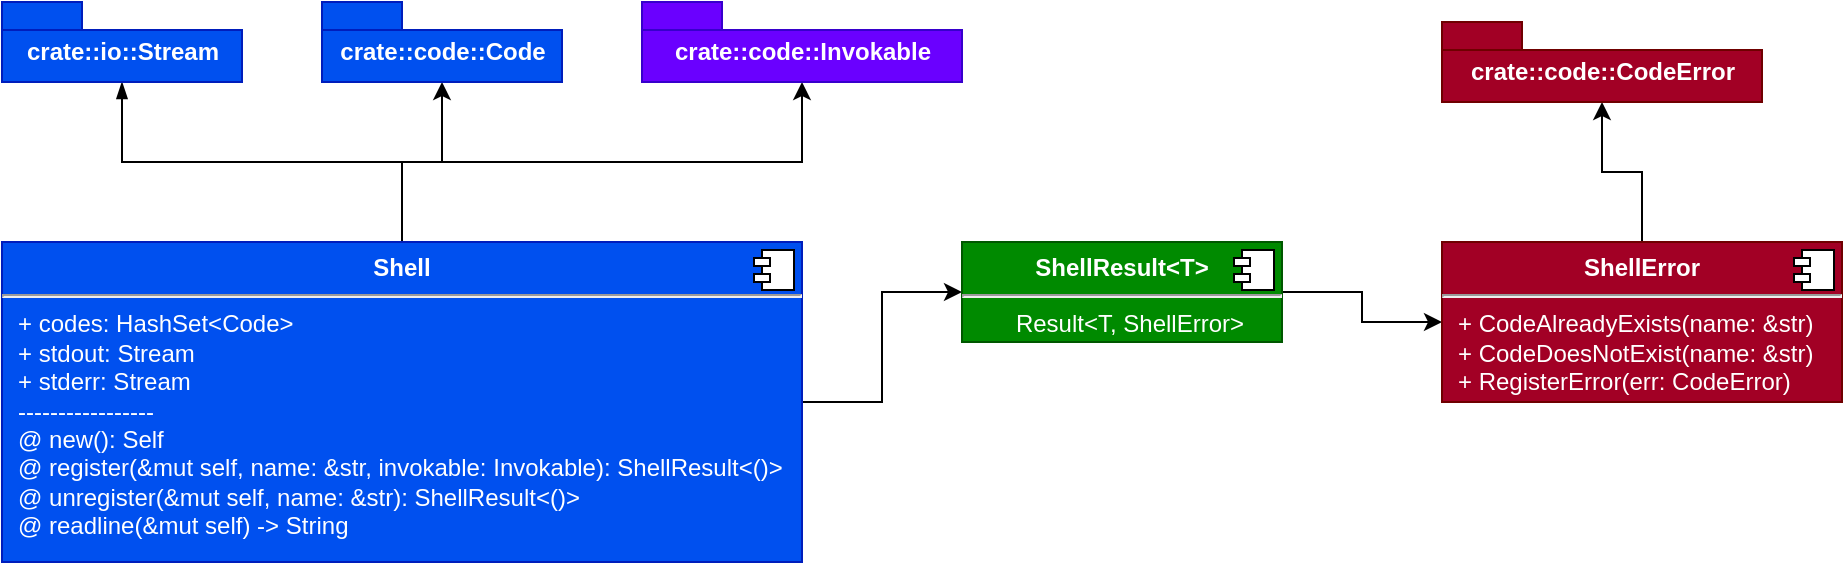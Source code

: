 <mxfile version="13.2.4" type="device" pages="3"><diagram id="bq3d0rA2AJhD095M2U3_" name="crate"><mxGraphModel dx="890" dy="592" grid="1" gridSize="10" guides="1" tooltips="1" connect="1" arrows="1" fold="1" page="1" pageScale="1" pageWidth="850" pageHeight="1100" math="0" shadow="0"><root><mxCell id="0"/><mxCell id="1" parent="0"/><mxCell id="w2-8D5NqQDbDJa1svSdK-9" style="edgeStyle=orthogonalEdgeStyle;rounded=0;orthogonalLoop=1;jettySize=auto;html=1;endArrow=blockThin;endFill=1;" edge="1" parent="1" source="w2-8D5NqQDbDJa1svSdK-1" target="w2-8D5NqQDbDJa1svSdK-3"><mxGeometry relative="1" as="geometry"/></mxCell><mxCell id="w2-8D5NqQDbDJa1svSdK-12" style="edgeStyle=orthogonalEdgeStyle;rounded=0;orthogonalLoop=1;jettySize=auto;html=1;endArrow=classic;endFill=1;exitX=0.5;exitY=0;exitDx=0;exitDy=0;" edge="1" parent="1" source="w2-8D5NqQDbDJa1svSdK-1" target="w2-8D5NqQDbDJa1svSdK-6"><mxGeometry relative="1" as="geometry"/></mxCell><mxCell id="w2-8D5NqQDbDJa1svSdK-13" style="edgeStyle=orthogonalEdgeStyle;rounded=0;orthogonalLoop=1;jettySize=auto;html=1;endArrow=classic;endFill=1;exitX=0.5;exitY=0;exitDx=0;exitDy=0;" edge="1" parent="1" source="w2-8D5NqQDbDJa1svSdK-1" target="w2-8D5NqQDbDJa1svSdK-7"><mxGeometry relative="1" as="geometry"/></mxCell><mxCell id="w2-8D5NqQDbDJa1svSdK-18" style="edgeStyle=orthogonalEdgeStyle;rounded=0;orthogonalLoop=1;jettySize=auto;html=1;endArrow=classic;endFill=1;" edge="1" parent="1" source="w2-8D5NqQDbDJa1svSdK-1" target="w2-8D5NqQDbDJa1svSdK-14"><mxGeometry relative="1" as="geometry"/></mxCell><mxCell id="w2-8D5NqQDbDJa1svSdK-1" value="&lt;p style=&quot;margin: 0px ; margin-top: 6px ; text-align: center&quot;&gt;&lt;b&gt;Shell&lt;/b&gt;&lt;br&gt;&lt;/p&gt;&lt;hr&gt;&lt;p style=&quot;margin: 0px ; margin-left: 8px&quot;&gt;+ codes: HashSet&amp;lt;Code&amp;gt;&lt;br&gt;&lt;/p&gt;&lt;p style=&quot;margin: 0px ; margin-left: 8px&quot;&gt;+ stdout: Stream&lt;br&gt;&lt;/p&gt;&lt;p style=&quot;margin: 0px ; margin-left: 8px&quot;&gt;+ stderr: Stream&lt;/p&gt;&lt;p style=&quot;margin: 0px ; margin-left: 8px&quot;&gt;-----------------&lt;/p&gt;&lt;p style=&quot;margin: 0px ; margin-left: 8px&quot;&gt;@ new(): Self&lt;/p&gt;&lt;p style=&quot;margin: 0px ; margin-left: 8px&quot;&gt;@ register(&amp;amp;mut self, name: &amp;amp;str, invokable: Invokable): ShellResult&amp;lt;()&amp;gt;&lt;br&gt;&lt;/p&gt;&lt;p style=&quot;margin: 0px ; margin-left: 8px&quot;&gt;@ unregister(&amp;amp;mut self, name: &amp;amp;str): ShellResult&amp;lt;()&amp;gt;&lt;/p&gt;&lt;p style=&quot;margin: 0px ; margin-left: 8px&quot;&gt;@ readline(&amp;amp;mut self) -&amp;gt; String&lt;br&gt;&lt;/p&gt;" style="align=left;overflow=fill;html=1;dropTarget=0;fillColor=#0050ef;strokeColor=#001DBC;fontColor=#ffffff;" vertex="1" parent="1"><mxGeometry x="40" y="160" width="400" height="160" as="geometry"/></mxCell><mxCell id="w2-8D5NqQDbDJa1svSdK-2" value="" style="shape=component;jettyWidth=8;jettyHeight=4;" vertex="1" parent="w2-8D5NqQDbDJa1svSdK-1"><mxGeometry x="1" width="20" height="20" relative="1" as="geometry"><mxPoint x="-24" y="4" as="offset"/></mxGeometry></mxCell><mxCell id="w2-8D5NqQDbDJa1svSdK-3" value="crate::io::Stream" style="shape=folder;fontStyle=1;spacingTop=10;tabWidth=40;tabHeight=14;tabPosition=left;html=1;fillColor=#0050ef;strokeColor=#001DBC;fontColor=#ffffff;" vertex="1" parent="1"><mxGeometry x="40" y="40" width="120" height="40" as="geometry"/></mxCell><mxCell id="w2-8D5NqQDbDJa1svSdK-6" value="crate::code::Code" style="shape=folder;fontStyle=1;spacingTop=10;tabWidth=40;tabHeight=14;tabPosition=left;html=1;fillColor=#0050ef;strokeColor=#001DBC;fontColor=#ffffff;" vertex="1" parent="1"><mxGeometry x="200" y="40" width="120" height="40" as="geometry"/></mxCell><mxCell id="w2-8D5NqQDbDJa1svSdK-7" value="crate::code::Invokable" style="shape=folder;fontStyle=1;spacingTop=10;tabWidth=40;tabHeight=14;tabPosition=left;html=1;fillColor=#6a00ff;strokeColor=#3700CC;fontColor=#ffffff;" vertex="1" parent="1"><mxGeometry x="360" y="40" width="160" height="40" as="geometry"/></mxCell><mxCell id="w2-8D5NqQDbDJa1svSdK-20" style="edgeStyle=orthogonalEdgeStyle;rounded=0;orthogonalLoop=1;jettySize=auto;html=1;endArrow=classic;endFill=1;" edge="1" parent="1" source="w2-8D5NqQDbDJa1svSdK-14" target="w2-8D5NqQDbDJa1svSdK-16"><mxGeometry relative="1" as="geometry"/></mxCell><mxCell id="w2-8D5NqQDbDJa1svSdK-14" value="&lt;p style=&quot;margin: 0px ; margin-top: 6px ; text-align: center&quot;&gt;&lt;b&gt;ShellResult&amp;lt;T&amp;gt;&lt;/b&gt;&lt;/p&gt;&lt;hr&gt;&lt;p style=&quot;margin: 0px ; margin-left: 8px&quot; align=&quot;center&quot;&gt;Result&amp;lt;T, ShellError&amp;gt;&lt;br&gt;&lt;/p&gt;" style="align=left;overflow=fill;html=1;dropTarget=0;fillColor=#008a00;strokeColor=#005700;fontColor=#ffffff;" vertex="1" parent="1"><mxGeometry x="520" y="160" width="160" height="50" as="geometry"/></mxCell><mxCell id="w2-8D5NqQDbDJa1svSdK-15" value="" style="shape=component;jettyWidth=8;jettyHeight=4;" vertex="1" parent="w2-8D5NqQDbDJa1svSdK-14"><mxGeometry x="1" width="20" height="20" relative="1" as="geometry"><mxPoint x="-24" y="4" as="offset"/></mxGeometry></mxCell><mxCell id="w2-8D5NqQDbDJa1svSdK-22" style="edgeStyle=orthogonalEdgeStyle;rounded=0;orthogonalLoop=1;jettySize=auto;html=1;endArrow=classic;endFill=1;" edge="1" parent="1" source="w2-8D5NqQDbDJa1svSdK-16" target="w2-8D5NqQDbDJa1svSdK-21"><mxGeometry relative="1" as="geometry"/></mxCell><mxCell id="w2-8D5NqQDbDJa1svSdK-16" value="&lt;p style=&quot;margin: 0px ; margin-top: 6px ; text-align: center&quot;&gt;&lt;b&gt;ShellError&lt;/b&gt;&lt;/p&gt;&lt;hr&gt;&lt;p style=&quot;margin: 0px ; margin-left: 8px&quot;&gt;+ CodeAlreadyExists(name: &amp;amp;str)&lt;/p&gt;&lt;p style=&quot;margin: 0px ; margin-left: 8px&quot;&gt;+ CodeDoesNotExist(name: &amp;amp;str)&lt;/p&gt;&lt;p style=&quot;margin: 0px ; margin-left: 8px&quot;&gt;+ RegisterError(err: CodeError)&lt;br&gt;&lt;/p&gt;" style="align=left;overflow=fill;html=1;dropTarget=0;fillColor=#a20025;strokeColor=#6F0000;fontColor=#ffffff;" vertex="1" parent="1"><mxGeometry x="760" y="160" width="200" height="80" as="geometry"/></mxCell><mxCell id="w2-8D5NqQDbDJa1svSdK-17" value="" style="shape=component;jettyWidth=8;jettyHeight=4;" vertex="1" parent="w2-8D5NqQDbDJa1svSdK-16"><mxGeometry x="1" width="20" height="20" relative="1" as="geometry"><mxPoint x="-24" y="4" as="offset"/></mxGeometry></mxCell><mxCell id="w2-8D5NqQDbDJa1svSdK-21" value="crate::code::CodeError" style="shape=folder;fontStyle=1;spacingTop=10;tabWidth=40;tabHeight=14;tabPosition=left;html=1;fillColor=#a20025;strokeColor=#6F0000;fontColor=#ffffff;" vertex="1" parent="1"><mxGeometry x="760" y="50" width="160" height="40" as="geometry"/></mxCell></root></mxGraphModel></diagram><diagram id="BNhJVEN-xQ2Yl0D4aTkF" name="crate::io"><mxGraphModel dx="890" dy="592" grid="1" gridSize="10" guides="1" tooltips="1" connect="1" arrows="1" fold="1" page="1" pageScale="1" pageWidth="850" pageHeight="1100" math="0" shadow="0"><root><mxCell id="cjNmxnMCaavuKjtYACY7-0"/><mxCell id="cjNmxnMCaavuKjtYACY7-1" parent="cjNmxnMCaavuKjtYACY7-0"/><mxCell id="WAgHyG9vZk37UKSm7rId-0" value="&lt;p style=&quot;margin: 0px ; margin-top: 6px ; text-align: center&quot;&gt;&lt;b&gt;Stream&lt;/b&gt;&lt;/p&gt;&lt;hr&gt;&lt;p style=&quot;margin: 0px ; margin-left: 8px&quot;&gt;+ buffer: Vec&amp;lt;u8&amp;gt;&lt;/p&gt;&lt;p style=&quot;margin: 0px ; margin-left: 8px&quot;&gt;--------------------&lt;/p&gt;&lt;p style=&quot;margin: 0px ; margin-left: 8px&quot;&gt;impl std::io::Read for Stream&lt;/p&gt;&lt;p style=&quot;margin: 0px ; margin-left: 8px&quot;&gt;impl std::io::Write for Stream&lt;br&gt;&lt;/p&gt;" style="align=left;overflow=fill;html=1;dropTarget=0;fillColor=#0050ef;strokeColor=#001DBC;fontColor=#ffffff;" vertex="1" parent="cjNmxnMCaavuKjtYACY7-1"><mxGeometry x="40" y="40" width="180" height="120" as="geometry"/></mxCell><mxCell id="WAgHyG9vZk37UKSm7rId-1" value="" style="shape=component;jettyWidth=8;jettyHeight=4;" vertex="1" parent="WAgHyG9vZk37UKSm7rId-0"><mxGeometry x="1" width="20" height="20" relative="1" as="geometry"><mxPoint x="-24" y="4" as="offset"/></mxGeometry></mxCell></root></mxGraphModel></diagram><diagram id="VIsX6pew7umVINMZpbyw" name="crate::code"><mxGraphModel dx="890" dy="592" grid="1" gridSize="10" guides="1" tooltips="1" connect="1" arrows="1" fold="1" page="1" pageScale="1" pageWidth="850" pageHeight="1100" math="0" shadow="0"><root><mxCell id="5cfEYVsOLgAKWUulIk8L-0"/><mxCell id="5cfEYVsOLgAKWUulIk8L-1" parent="5cfEYVsOLgAKWUulIk8L-0"/><mxCell id="S2VDOTqbQcI_QSHAuOs2-0" style="edgeStyle=orthogonalEdgeStyle;rounded=0;orthogonalLoop=1;jettySize=auto;html=1;endArrow=classic;endFill=1;" edge="1" parent="5cfEYVsOLgAKWUulIk8L-1" source="z1OqF3Nba_oBwPJo1qI9-0" target="fWP3elpJMDkex_Z6yw3y-0"><mxGeometry relative="1" as="geometry"/></mxCell><mxCell id="Q7WtTHLOasUDw8fHyEN7-3" style="edgeStyle=orthogonalEdgeStyle;rounded=0;orthogonalLoop=1;jettySize=auto;html=1;endArrow=classic;endFill=1;" edge="1" parent="5cfEYVsOLgAKWUulIk8L-1" source="z1OqF3Nba_oBwPJo1qI9-0" target="23MevSs1jOhv6Mef1K7a-0"><mxGeometry relative="1" as="geometry"/></mxCell><mxCell id="z1OqF3Nba_oBwPJo1qI9-0" value="&lt;p style=&quot;margin: 0px ; margin-top: 6px ; text-align: center&quot;&gt;&lt;b&gt;Code&lt;/b&gt;&lt;/p&gt;&lt;hr&gt;&lt;p style=&quot;margin: 0px ; margin-left: 8px&quot;&gt;+ name: &amp;amp;str&lt;/p&gt;&lt;p style=&quot;margin: 0px ; margin-left: 8px&quot;&gt;+ invokable: Invokable&lt;/p&gt;&lt;p style=&quot;margin: 0px ; margin-left: 8px&quot;&gt;------------&lt;/p&gt;&lt;p style=&quot;margin: 0px ; margin-left: 8px&quot;&gt;@ new(name: &amp;amp;str, invokable: Box&amp;lt;Invokable&amp;gt;) -&amp;gt; CodeResult&amp;lt;Self&amp;gt;&lt;/p&gt;" style="align=left;overflow=fill;html=1;dropTarget=0;fillColor=#0050ef;strokeColor=#001DBC;fontColor=#ffffff;" vertex="1" parent="5cfEYVsOLgAKWUulIk8L-1"><mxGeometry x="40" y="160" width="400" height="120" as="geometry"/></mxCell><mxCell id="z1OqF3Nba_oBwPJo1qI9-1" value="" style="shape=component;jettyWidth=8;jettyHeight=4;" vertex="1" parent="z1OqF3Nba_oBwPJo1qI9-0"><mxGeometry x="1" width="20" height="20" relative="1" as="geometry"><mxPoint x="-24" y="4" as="offset"/></mxGeometry></mxCell><mxCell id="fWP3elpJMDkex_Z6yw3y-0" value="&lt;p style=&quot;margin: 0px ; margin-top: 6px ; text-align: center&quot;&gt;&lt;b&gt;Invokable&lt;/b&gt;&lt;/p&gt;&lt;hr&gt;&lt;p style=&quot;margin: 0px ; margin-left: 8px&quot;&gt;@ invoke(&amp;amp;self, stdout: Box&amp;lt;Write&amp;gt;, stderr: Box&amp;lt;Write&amp;gt;, args: &amp;amp;str)&lt;br&gt;&lt;/p&gt;" style="align=left;overflow=fill;html=1;dropTarget=0;fillColor=#6a00ff;strokeColor=#3700CC;fontColor=#ffffff;" vertex="1" parent="5cfEYVsOLgAKWUulIk8L-1"><mxGeometry x="40" y="360" width="360" height="90" as="geometry"/></mxCell><mxCell id="fWP3elpJMDkex_Z6yw3y-1" value="" style="shape=component;jettyWidth=8;jettyHeight=4;" vertex="1" parent="fWP3elpJMDkex_Z6yw3y-0"><mxGeometry x="1" width="20" height="20" relative="1" as="geometry"><mxPoint x="-24" y="4" as="offset"/></mxGeometry></mxCell><mxCell id="Q7WtTHLOasUDw8fHyEN7-2" style="edgeStyle=orthogonalEdgeStyle;rounded=0;orthogonalLoop=1;jettySize=auto;html=1;endArrow=classic;endFill=1;" edge="1" parent="5cfEYVsOLgAKWUulIk8L-1" source="23MevSs1jOhv6Mef1K7a-0" target="Q7WtTHLOasUDw8fHyEN7-0"><mxGeometry relative="1" as="geometry"/></mxCell><mxCell id="23MevSs1jOhv6Mef1K7a-0" value="&lt;p style=&quot;margin: 0px ; margin-top: 6px ; text-align: center&quot;&gt;&lt;b&gt;CodeResult&amp;lt;T&amp;gt;&lt;/b&gt;&lt;/p&gt;&lt;hr&gt;&lt;p style=&quot;margin: 0px ; margin-left: 8px&quot; align=&quot;center&quot;&gt;Result&amp;lt;T, CodeError&amp;gt;&lt;br&gt;&lt;/p&gt;" style="align=left;overflow=fill;html=1;dropTarget=0;fillColor=#008a00;strokeColor=#005700;fontColor=#ffffff;" vertex="1" parent="5cfEYVsOLgAKWUulIk8L-1"><mxGeometry x="40" y="40" width="180" height="50" as="geometry"/></mxCell><mxCell id="23MevSs1jOhv6Mef1K7a-1" value="" style="shape=component;jettyWidth=8;jettyHeight=4;" vertex="1" parent="23MevSs1jOhv6Mef1K7a-0"><mxGeometry x="1" width="20" height="20" relative="1" as="geometry"><mxPoint x="-24" y="4" as="offset"/></mxGeometry></mxCell><mxCell id="Q7WtTHLOasUDw8fHyEN7-0" value="&lt;p style=&quot;margin: 0px ; margin-top: 6px ; text-align: center&quot;&gt;&lt;b&gt;CodeError&lt;/b&gt;&lt;/p&gt;&lt;hr&gt;&lt;p style=&quot;margin: 0px ; margin-left: 8px&quot;&gt;+ WhitespaceError(name: &amp;amp;str)&lt;br&gt;&lt;/p&gt;" style="align=left;overflow=fill;html=1;dropTarget=0;fillColor=#a20025;strokeColor=#6F0000;fontColor=#ffffff;" vertex="1" parent="5cfEYVsOLgAKWUulIk8L-1"><mxGeometry x="480" y="40" width="180" height="80" as="geometry"/></mxCell><mxCell id="Q7WtTHLOasUDw8fHyEN7-1" value="" style="shape=component;jettyWidth=8;jettyHeight=4;" vertex="1" parent="Q7WtTHLOasUDw8fHyEN7-0"><mxGeometry x="1" width="20" height="20" relative="1" as="geometry"><mxPoint x="-24" y="4" as="offset"/></mxGeometry></mxCell></root></mxGraphModel></diagram></mxfile>